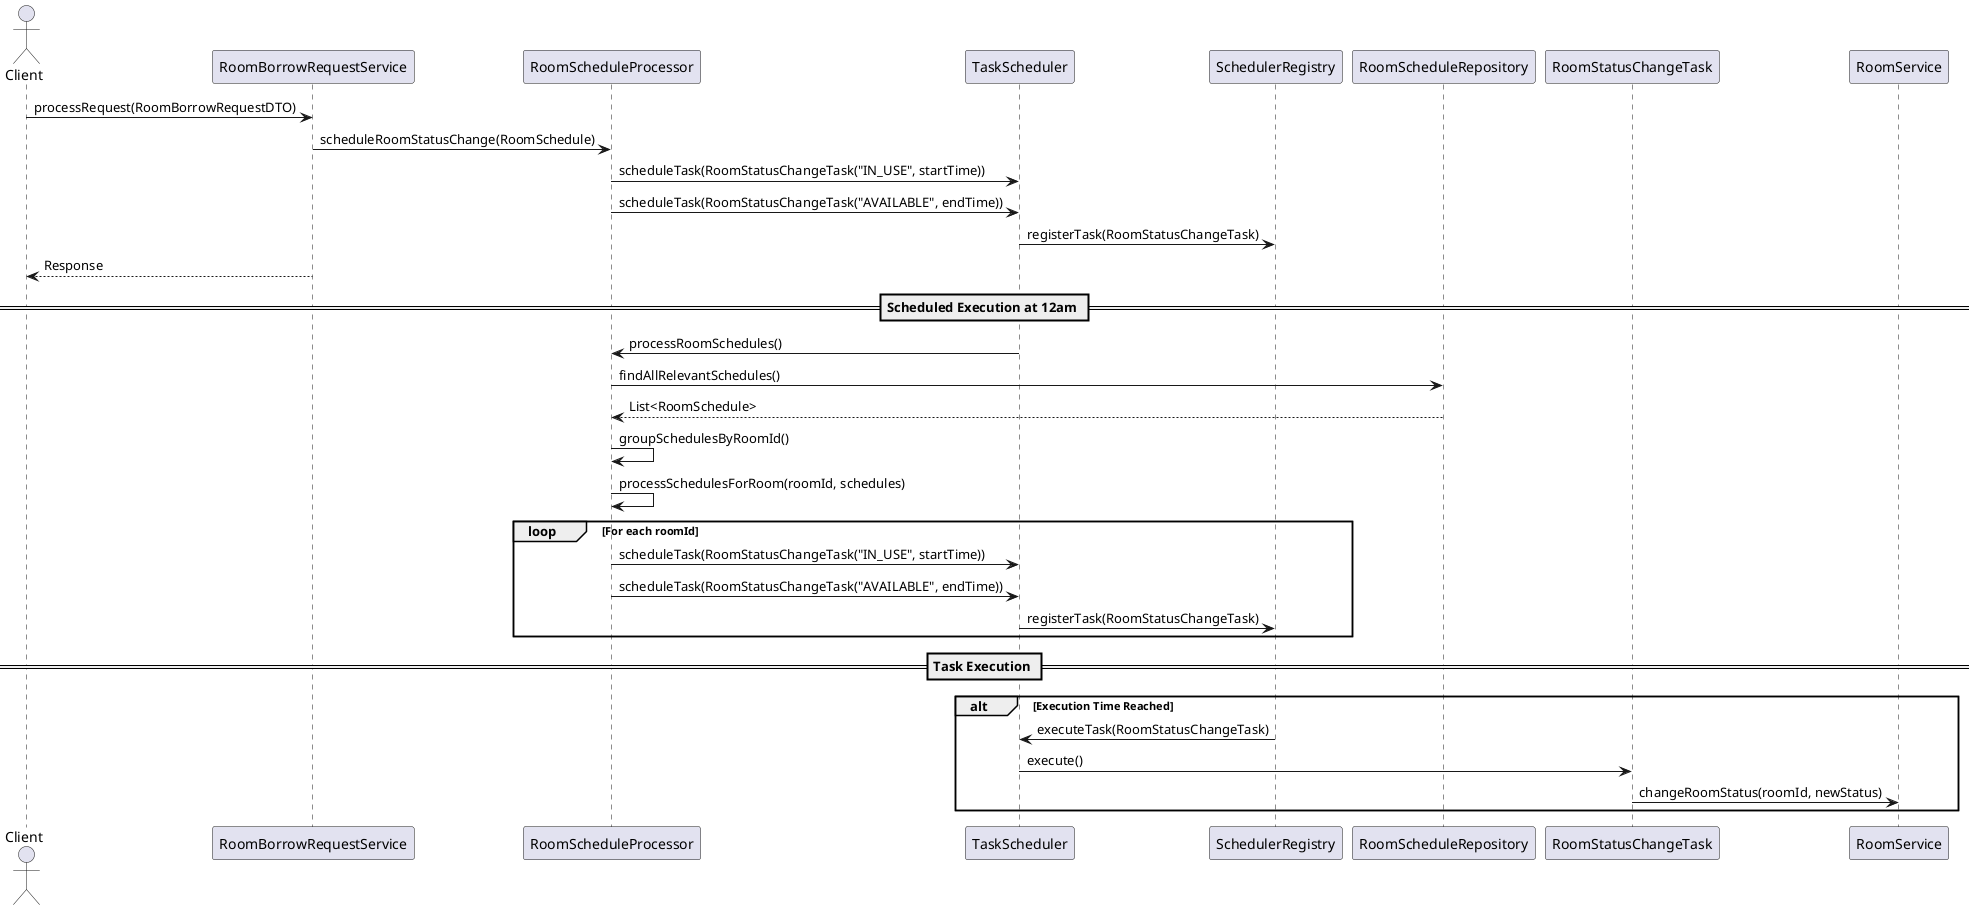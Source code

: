 @startuml
actor Client

Client -> RoomBorrowRequestService: processRequest(RoomBorrowRequestDTO)
RoomBorrowRequestService -> RoomScheduleProcessor: scheduleRoomStatusChange(RoomSchedule)
RoomScheduleProcessor -> TaskScheduler: scheduleTask(RoomStatusChangeTask("IN_USE", startTime))
RoomScheduleProcessor -> TaskScheduler: scheduleTask(RoomStatusChangeTask("AVAILABLE", endTime))
TaskScheduler -> SchedulerRegistry: registerTask(RoomStatusChangeTask)
Client <-- RoomBorrowRequestService: Response

== Scheduled Execution at 12am ==
TaskScheduler -> RoomScheduleProcessor: processRoomSchedules()
RoomScheduleProcessor -> RoomScheduleRepository: findAllRelevantSchedules()
RoomScheduleRepository --> RoomScheduleProcessor: List<RoomSchedule>
RoomScheduleProcessor -> RoomScheduleProcessor: groupSchedulesByRoomId()
RoomScheduleProcessor -> RoomScheduleProcessor: processSchedulesForRoom(roomId, schedules)

loop For each roomId
    RoomScheduleProcessor -> TaskScheduler: scheduleTask(RoomStatusChangeTask("IN_USE", startTime))
    RoomScheduleProcessor -> TaskScheduler: scheduleTask(RoomStatusChangeTask("AVAILABLE", endTime))
    TaskScheduler -> SchedulerRegistry: registerTask(RoomStatusChangeTask)
end

== Task Execution ==
alt Execution Time Reached
    SchedulerRegistry -> TaskScheduler: executeTask(RoomStatusChangeTask)
    TaskScheduler -> RoomStatusChangeTask: execute()
    RoomStatusChangeTask -> RoomService: changeRoomStatus(roomId, newStatus)
end
@enduml